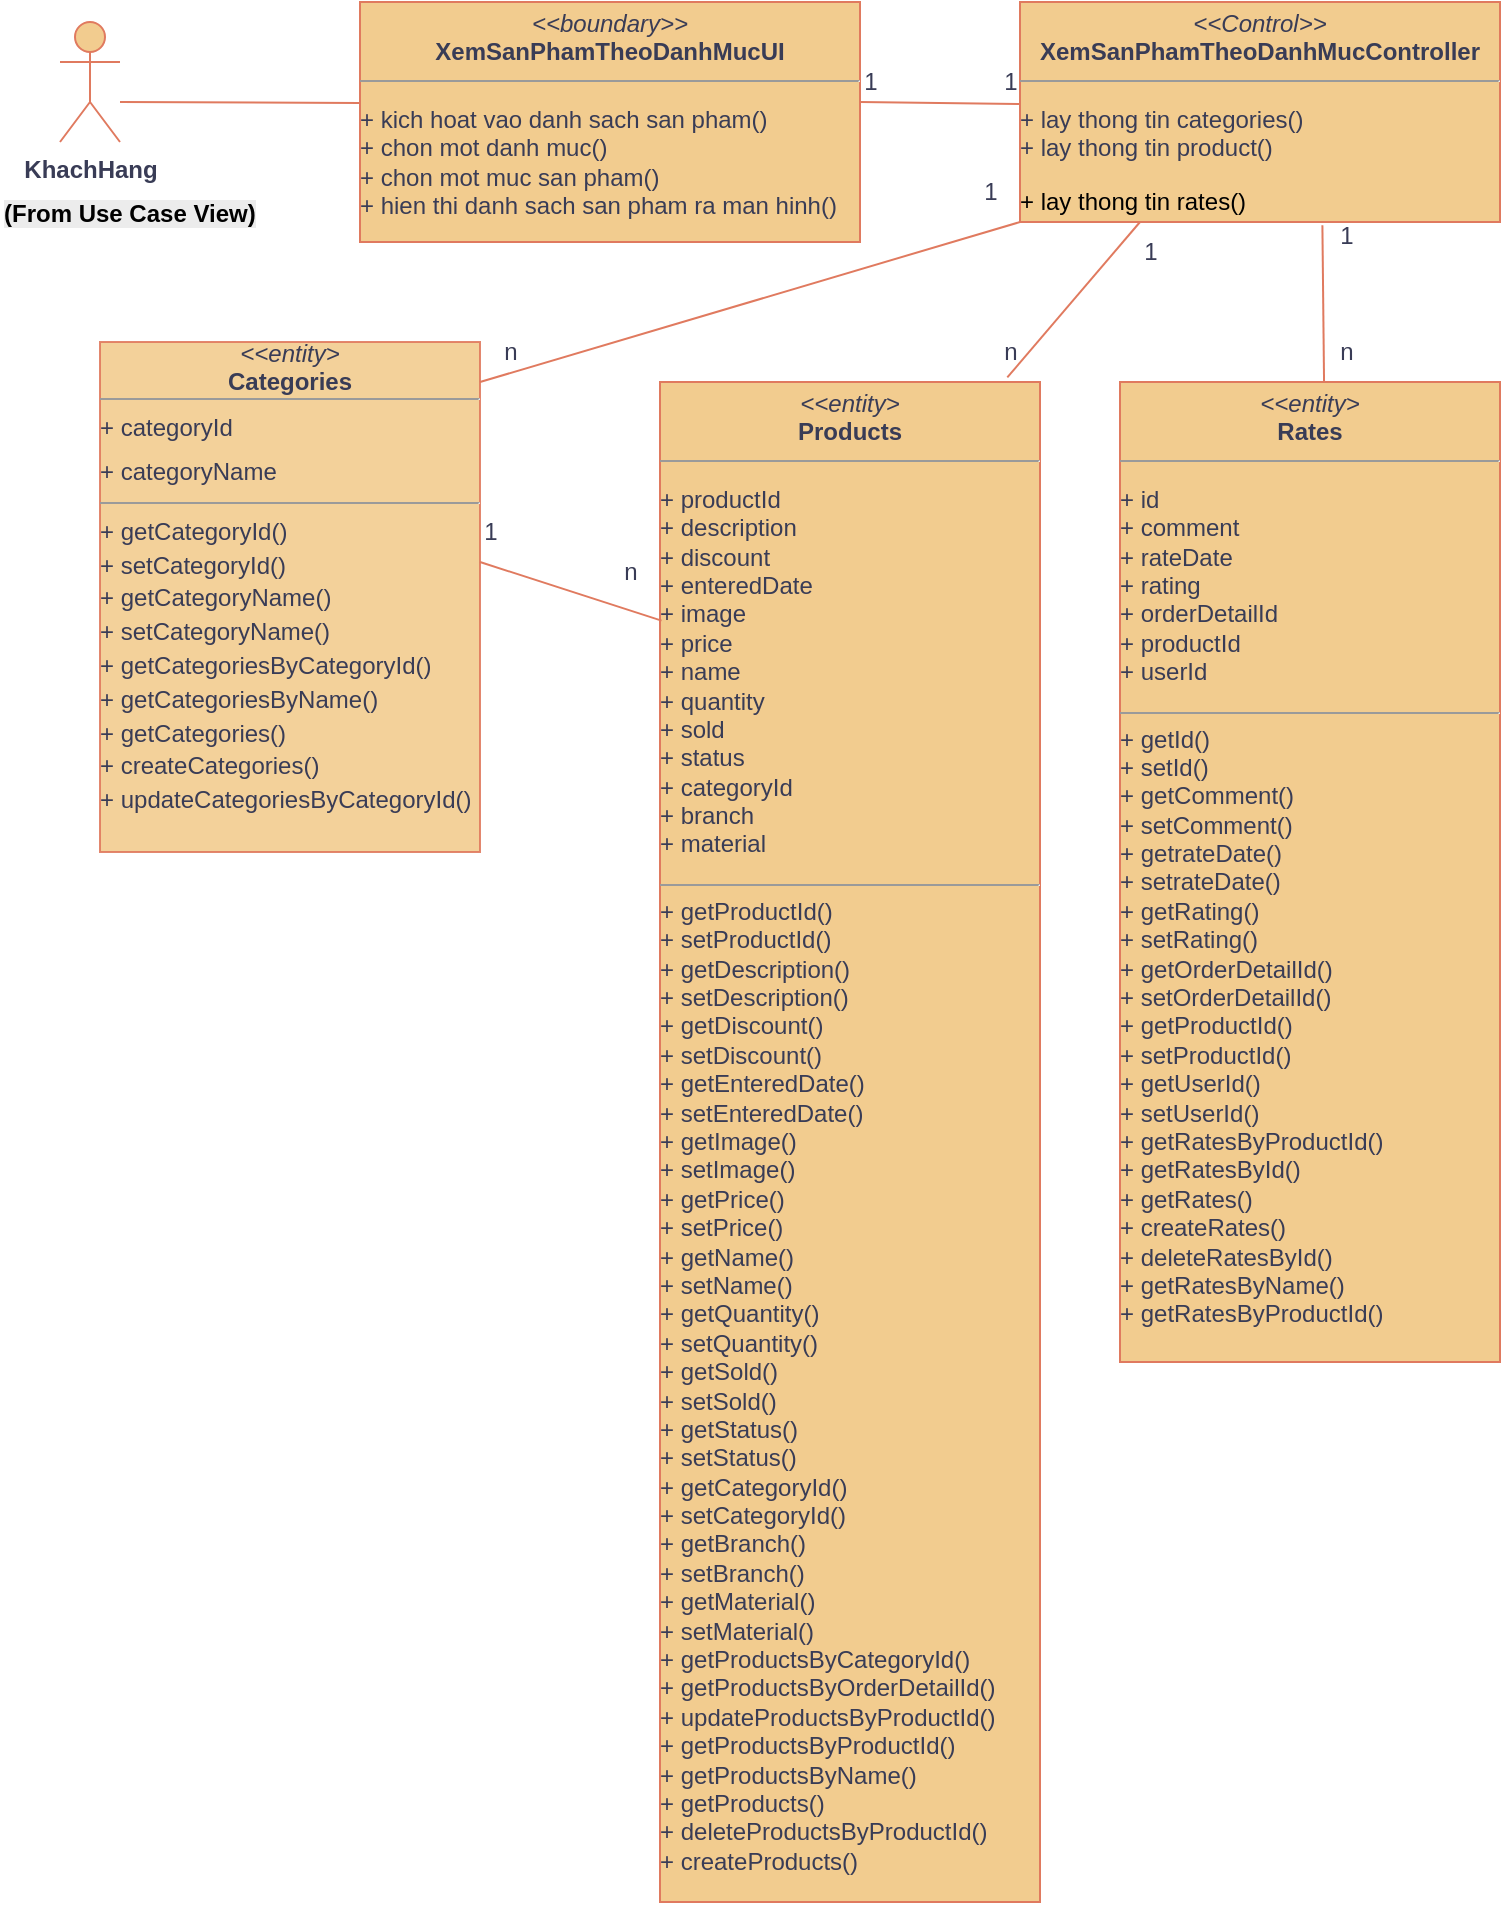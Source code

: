 <mxfile version="27.0.6">
  <diagram name="Trang-1" id="GRfqRgvz7mJt1qwM1VRm">
    <mxGraphModel grid="1" page="1" gridSize="10" guides="1" tooltips="1" connect="1" arrows="1" fold="1" pageScale="1" pageWidth="827" pageHeight="1169" math="0" shadow="0">
      <root>
        <mxCell id="0" />
        <mxCell id="1" parent="0" />
        <mxCell id="TdYVLYrXVmKwltu7bkAd-2" value="&lt;p style=&quot;margin:0px;margin-top:4px;text-align:center;&quot;&gt;&lt;i&gt;&amp;lt;&amp;lt;boundary&amp;gt;&amp;gt;&lt;/i&gt;&lt;br&gt;&lt;b&gt;XemSanPhamTheoDanhMucUI&lt;/b&gt;&lt;/p&gt;&lt;hr size=&quot;1&quot;&gt;&lt;p style=&quot;white-space: pre-wrap;&quot; dir=&quot;auto&quot;&gt;+ kich hoat vao danh sach san pham()&lt;br/&gt;+ chon mot danh muc()&lt;br/&gt;+ chon mot muc san pham()&lt;br/&gt;+ hien thi danh sach san pham ra man hinh()&lt;/p&gt;&lt;p style=&quot;white-space: pre-wrap;&quot; dir=&quot;auto&quot;&gt;&lt;br&gt;&lt;/p&gt;&lt;p style=&quot;white-space: pre-wrap;&quot; dir=&quot;auto&quot;&gt;&lt;br&gt;&lt;/p&gt;&lt;p style=&quot;margin:0px;margin-left:4px;&quot;&gt;&lt;br&gt;&lt;/p&gt;" style="verticalAlign=top;align=left;overflow=fill;fontSize=12;fontFamily=Helvetica;html=1;rounded=0;shadow=0;comic=0;labelBackgroundColor=none;strokeWidth=1;fillColor=#F2CC8F;strokeColor=#E07A5F;fontColor=#393C56;" vertex="1" parent="1">
          <mxGeometry x="180" y="160" width="250" height="120" as="geometry" />
        </mxCell>
        <mxCell id="TdYVLYrXVmKwltu7bkAd-3" value="&lt;p style=&quot;margin:0px;margin-top:4px;text-align:center;&quot;&gt;&lt;i&gt;&amp;lt;&amp;lt;entity&amp;gt;&lt;/i&gt;&lt;br&gt;&lt;b&gt;Rates&lt;/b&gt;&lt;/p&gt;&lt;hr size=&quot;1&quot;&gt;&lt;p style=&quot;&quot; dir=&quot;auto&quot;&gt;&lt;span style=&quot;white-space: pre-wrap;&quot;&gt;+ id  &lt;br/&gt;+ comment  &lt;br/&gt;+ rateDate  &lt;br/&gt;+ rating  &lt;br/&gt;+ orderDetailId  &lt;br/&gt;+ productId  &lt;br/&gt;+ userId  &lt;/span&gt;&lt;/p&gt;&lt;hr size=&quot;1&quot;&gt;&lt;div&gt;+ getId()&amp;nbsp;&amp;nbsp;&lt;/div&gt;&lt;div&gt;+ setId()&amp;nbsp;&amp;nbsp;&lt;/div&gt;&lt;div&gt;+ getComment()&amp;nbsp;&amp;nbsp;&lt;/div&gt;&lt;div&gt;+ setComment()&amp;nbsp;&amp;nbsp;&lt;/div&gt;&lt;div&gt;+ getrateDate()&amp;nbsp;&amp;nbsp;&lt;/div&gt;&lt;div&gt;+ setrateDate()&amp;nbsp;&amp;nbsp;&lt;/div&gt;&lt;div&gt;+ getRating()&amp;nbsp;&amp;nbsp;&lt;/div&gt;&lt;div&gt;+ setRating()&amp;nbsp;&amp;nbsp;&lt;/div&gt;&lt;div&gt;+ getOrderDetailId()&amp;nbsp;&amp;nbsp;&lt;/div&gt;&lt;div&gt;+ setOrderDetailId()&amp;nbsp;&amp;nbsp;&lt;/div&gt;&lt;div&gt;+ getProductId()&amp;nbsp;&amp;nbsp;&lt;/div&gt;&lt;div&gt;+ setProductId()&amp;nbsp;&amp;nbsp;&lt;/div&gt;&lt;div&gt;+ getUserId()&amp;nbsp;&amp;nbsp;&lt;/div&gt;&lt;div&gt;+ setUserId()&amp;nbsp;&amp;nbsp;&lt;/div&gt;&lt;div&gt;+ getRatesByProductId()&amp;nbsp;&amp;nbsp;&lt;/div&gt;&lt;div&gt;+ getRatesById()&amp;nbsp;&amp;nbsp;&lt;/div&gt;&lt;div&gt;+ getRates()&amp;nbsp;&amp;nbsp;&lt;/div&gt;&lt;div&gt;+ createRates()&amp;nbsp;&amp;nbsp;&lt;/div&gt;&lt;div&gt;+ deleteRatesById()&amp;nbsp;&amp;nbsp;&lt;/div&gt;&lt;div&gt;+ getRatesByName()&amp;nbsp;&amp;nbsp;&lt;/div&gt;&lt;div&gt;+ getRatesByProductId()&lt;/div&gt;&lt;div&gt;&lt;br&gt;&lt;p style=&quot;white-space: pre-wrap;&quot; dir=&quot;auto&quot;&gt;&lt;br&gt;&lt;/p&gt;&lt;/div&gt;" style="verticalAlign=top;align=left;overflow=fill;fontSize=12;fontFamily=Helvetica;html=1;rounded=0;shadow=0;comic=0;labelBackgroundColor=none;strokeWidth=1;fillColor=#F2CC8F;strokeColor=#E07A5F;fontColor=#393C56;" vertex="1" parent="1">
          <mxGeometry x="560" y="350" width="190" height="490" as="geometry" />
        </mxCell>
        <mxCell id="TdYVLYrXVmKwltu7bkAd-4" value="&lt;p style=&quot;margin:0px;margin-top:4px;text-align:center;&quot;&gt;&lt;i&gt;&amp;lt;&amp;lt;Control&amp;gt;&amp;gt;&lt;/i&gt;&lt;br&gt;&lt;b&gt;XemSanPhamTheoDanhMucController&lt;/b&gt;&lt;/p&gt;&lt;hr size=&quot;1&quot;&gt;&lt;p style=&quot;white-space: pre-wrap;&quot; dir=&quot;auto&quot;&gt;+ lay thong tin categories()&lt;br&gt;+ lay thong tin product()&lt;/p&gt;&lt;p style=&quot;white-space: pre-wrap;&quot; dir=&quot;auto&quot;&gt;&lt;span style=&quot;background-color: transparent; color: light-dark(rgb(0, 0, 0), rgb(255, 255, 255));&quot;&gt;+ lay thong tin rates()&lt;/span&gt;&lt;/p&gt;&lt;p style=&quot;white-space: pre-wrap;&quot; dir=&quot;auto&quot;&gt;&lt;br&gt;&lt;/p&gt;&lt;p style=&quot;margin:0px;margin-left:4px;&quot;&gt;&lt;br&gt;&lt;/p&gt;" style="verticalAlign=top;align=left;overflow=fill;fontSize=12;fontFamily=Helvetica;html=1;rounded=0;shadow=0;comic=0;labelBackgroundColor=none;strokeWidth=1;fillColor=#F2CC8F;strokeColor=#E07A5F;fontColor=#393C56;" vertex="1" parent="1">
          <mxGeometry x="510" y="160" width="240" height="110" as="geometry" />
        </mxCell>
        <mxCell id="TdYVLYrXVmKwltu7bkAd-5" value="&lt;b&gt;KhachHang&lt;/b&gt;" style="shape=umlActor;verticalLabelPosition=bottom;verticalAlign=top;html=1;outlineConnect=0;textShadow=0;labelBorderColor=none;labelBackgroundColor=none;fillColor=#F2CC8F;strokeColor=#E07A5F;fontColor=#393C56;" vertex="1" parent="1">
          <mxGeometry x="30" y="170" width="30" height="60" as="geometry" />
        </mxCell>
        <mxCell id="TdYVLYrXVmKwltu7bkAd-6" value="" style="endArrow=none;html=1;rounded=0;labelBackgroundColor=none;fontColor=default;strokeColor=#E07A5F;" edge="1" parent="1">
          <mxGeometry relative="1" as="geometry">
            <mxPoint x="60" y="210" as="sourcePoint" />
            <mxPoint x="180" y="210.5" as="targetPoint" />
          </mxGeometry>
        </mxCell>
        <mxCell id="TdYVLYrXVmKwltu7bkAd-7" value="" style="endArrow=none;html=1;rounded=0;labelBackgroundColor=none;fontColor=default;strokeColor=#E07A5F;" edge="1" parent="1">
          <mxGeometry relative="1" as="geometry">
            <mxPoint x="430" y="210" as="sourcePoint" />
            <mxPoint x="510" y="211" as="targetPoint" />
          </mxGeometry>
        </mxCell>
        <mxCell id="TdYVLYrXVmKwltu7bkAd-8" value="1" style="text;html=1;align=center;verticalAlign=middle;resizable=0;points=[];autosize=1;strokeColor=none;fillColor=none;labelBackgroundColor=none;fontColor=#393C56;" vertex="1" parent="1">
          <mxGeometry x="420" y="185" width="30" height="30" as="geometry" />
        </mxCell>
        <mxCell id="TdYVLYrXVmKwltu7bkAd-9" value="1" style="text;html=1;align=center;verticalAlign=middle;resizable=0;points=[];autosize=1;strokeColor=none;fillColor=none;labelBackgroundColor=none;fontColor=#393C56;" vertex="1" parent="1">
          <mxGeometry x="490" y="185" width="30" height="30" as="geometry" />
        </mxCell>
        <mxCell id="TdYVLYrXVmKwltu7bkAd-10" value="" style="endArrow=none;html=1;rounded=0;entryX=0.537;entryY=0.001;entryDx=0;entryDy=0;entryPerimeter=0;exitX=0.63;exitY=1.015;exitDx=0;exitDy=0;exitPerimeter=0;labelBackgroundColor=none;fontColor=default;strokeColor=#E07A5F;" edge="1" parent="1" source="TdYVLYrXVmKwltu7bkAd-4" target="TdYVLYrXVmKwltu7bkAd-3">
          <mxGeometry relative="1" as="geometry">
            <mxPoint x="662" y="280" as="sourcePoint" />
            <mxPoint x="670" y="263.5" as="targetPoint" />
          </mxGeometry>
        </mxCell>
        <mxCell id="TdYVLYrXVmKwltu7bkAd-11" value="1" style="text;html=1;align=center;verticalAlign=middle;resizable=0;points=[];autosize=1;strokeColor=none;fillColor=none;labelBackgroundColor=none;fontColor=#393C56;" vertex="1" parent="1">
          <mxGeometry x="658" y="262" width="30" height="30" as="geometry" />
        </mxCell>
        <mxCell id="TdYVLYrXVmKwltu7bkAd-12" value="n" style="text;html=1;align=center;verticalAlign=middle;resizable=0;points=[];autosize=1;strokeColor=none;fillColor=none;labelBackgroundColor=none;fontColor=#393C56;" vertex="1" parent="1">
          <mxGeometry x="658" y="320" width="30" height="30" as="geometry" />
        </mxCell>
        <mxCell id="TdYVLYrXVmKwltu7bkAd-15" value="&lt;p style=&quot;margin:0px;margin-top:4px;text-align:center;&quot;&gt;&lt;i&gt;&amp;lt;&amp;lt;entity&amp;gt;&lt;/i&gt;&lt;br&gt;&lt;b&gt;Products&lt;/b&gt;&lt;/p&gt;&lt;hr size=&quot;1&quot;&gt;&lt;p style=&quot;white-space: pre-wrap;&quot; dir=&quot;auto&quot;&gt;+ productId  &lt;br&gt;+ description  &lt;br&gt;+ discount  &lt;br&gt;+ enteredDate  &lt;br&gt;+ image  &lt;br&gt;+ price  &lt;br&gt;+ name  &lt;br&gt;+ quantity  &lt;br&gt;+ sold  &lt;br&gt;+ status  &lt;br&gt;+ categoryId  &lt;br&gt;+ branch  &lt;br&gt;+ material&lt;span style=&quot;white-space: nowrap;&quot;&gt;&amp;nbsp;&amp;nbsp;&lt;/span&gt;&lt;/p&gt;&lt;hr size=&quot;1&quot;&gt;&lt;div&gt;+ getProductId()&amp;nbsp;&amp;nbsp;&lt;/div&gt;&lt;div&gt;+ setProductId()&amp;nbsp;&amp;nbsp;&lt;/div&gt;&lt;div&gt;+ getDescription()&amp;nbsp;&amp;nbsp;&lt;/div&gt;&lt;div&gt;+ setDescription()&amp;nbsp;&amp;nbsp;&lt;/div&gt;&lt;div&gt;+ getDiscount()&amp;nbsp;&amp;nbsp;&lt;/div&gt;&lt;div&gt;+ setDiscount()&amp;nbsp;&amp;nbsp;&lt;/div&gt;&lt;div&gt;+ getEnteredDate()&amp;nbsp;&amp;nbsp;&lt;/div&gt;&lt;div&gt;+ setEnteredDate()&amp;nbsp;&amp;nbsp;&lt;/div&gt;&lt;div&gt;+ getImage()&amp;nbsp;&amp;nbsp;&lt;/div&gt;&lt;div&gt;+ setImage()&amp;nbsp;&amp;nbsp;&lt;/div&gt;&lt;div&gt;+ getPrice()&amp;nbsp;&amp;nbsp;&lt;/div&gt;&lt;div&gt;+ setPrice()&amp;nbsp;&amp;nbsp;&lt;/div&gt;&lt;div&gt;+ getName()&amp;nbsp;&amp;nbsp;&lt;/div&gt;&lt;div&gt;+ setName()&amp;nbsp;&amp;nbsp;&lt;/div&gt;&lt;div&gt;+ getQuantity()&amp;nbsp;&amp;nbsp;&lt;/div&gt;&lt;div&gt;+ setQuantity()&amp;nbsp;&amp;nbsp;&lt;/div&gt;&lt;div&gt;+ getSold()&amp;nbsp;&amp;nbsp;&lt;/div&gt;&lt;div&gt;+ setSold()&amp;nbsp;&amp;nbsp;&lt;/div&gt;&lt;div&gt;+ getStatus()&amp;nbsp;&amp;nbsp;&lt;/div&gt;&lt;div&gt;+ setStatus()&amp;nbsp;&amp;nbsp;&lt;/div&gt;&lt;div&gt;+ getCategoryId()&amp;nbsp;&amp;nbsp;&lt;/div&gt;&lt;div&gt;+ setCategoryId()&amp;nbsp;&amp;nbsp;&lt;/div&gt;&lt;div&gt;+ getBranch()&amp;nbsp;&amp;nbsp;&lt;/div&gt;&lt;div&gt;+ setBranch()&amp;nbsp;&amp;nbsp;&lt;/div&gt;&lt;div&gt;+ getMaterial()&amp;nbsp;&amp;nbsp;&lt;/div&gt;&lt;div&gt;+ setMaterial()&amp;nbsp;&amp;nbsp;&lt;/div&gt;&lt;div&gt;+ getProductsByCategoryId()&amp;nbsp;&amp;nbsp;&lt;/div&gt;&lt;div&gt;+ getProductsByOrderDetailId()&amp;nbsp;&amp;nbsp;&lt;/div&gt;&lt;div&gt;+ updateProductsByProductId()&amp;nbsp;&amp;nbsp;&lt;/div&gt;&lt;div&gt;+ getProductsByProductId()&amp;nbsp;&amp;nbsp;&lt;/div&gt;&lt;div&gt;+ getProductsByName()&amp;nbsp;&amp;nbsp;&lt;/div&gt;&lt;div&gt;+ getProducts()&amp;nbsp;&amp;nbsp;&lt;/div&gt;&lt;div&gt;+ deleteProductsByProductId()&amp;nbsp;&amp;nbsp;&lt;/div&gt;&lt;div&gt;+ createProducts()&amp;nbsp;&amp;nbsp;&lt;/div&gt;" style="verticalAlign=top;align=left;overflow=fill;fontSize=12;fontFamily=Helvetica;html=1;rounded=0;shadow=0;comic=0;labelBackgroundColor=none;strokeWidth=1;fillColor=#F2CC8F;strokeColor=#E07A5F;fontColor=#393C56;" vertex="1" parent="1">
          <mxGeometry x="330" y="350" width="190" height="760" as="geometry" />
        </mxCell>
        <mxCell id="TdYVLYrXVmKwltu7bkAd-16" value="&lt;div style=&quot;line-height: 40%;&quot;&gt;&lt;p style=&quot;margin:0px;margin-top:4px;text-align:center;&quot;&gt;&lt;i&gt;&amp;lt;&amp;lt;entity&amp;gt;&lt;/i&gt;&lt;/p&gt;&lt;p style=&quot;margin:0px;margin-top:4px;text-align:center;&quot;&gt;&lt;i&gt;&lt;br&gt;&lt;/i&gt;&lt;b&gt;Categories&lt;/b&gt;&lt;/p&gt;&lt;hr size=&quot;1&quot;&gt;&lt;p style=&quot;white-space: pre-wrap;&quot; dir=&quot;auto&quot;&gt;+ categoryId&lt;/p&gt;&lt;p style=&quot;white-space: pre-wrap;&quot; dir=&quot;auto&quot;&gt;&lt;br&gt;+ categoryName&lt;/p&gt;&lt;hr size=&quot;1&quot;&gt;&lt;p data-pm-slice=&quot;1 1 []&quot;&gt;+ getCategoryId()&lt;br&gt;&lt;/p&gt;&lt;p&gt;+ setCategoryId()&lt;br&gt;&lt;/p&gt;&lt;p&gt;+ getCategoryName()&lt;br&gt;&lt;/p&gt;&lt;p&gt;+ setCategoryName()&lt;br&gt;&lt;/p&gt;&lt;p&gt;+ getCategoriesByCategoryId()&lt;br&gt;&lt;/p&gt;&lt;p&gt;+ getCategoriesByName()&lt;br&gt;&lt;/p&gt;&lt;p&gt;+ getCategories()&lt;/p&gt;&lt;p&gt;+ createCategories()&lt;/p&gt;&lt;p&gt;+ updateCategoriesByCategoryId()&lt;/p&gt;&lt;/div&gt;" style="verticalAlign=top;align=left;overflow=fill;fontSize=12;fontFamily=Helvetica;html=1;rounded=0;shadow=0;comic=0;labelBackgroundColor=none;strokeWidth=1;opacity=90;fillColor=#F2CC8F;strokeColor=#E07A5F;fontColor=#393C56;" vertex="1" parent="1">
          <mxGeometry x="50" y="330" width="190" height="255" as="geometry" />
        </mxCell>
        <mxCell id="TdYVLYrXVmKwltu7bkAd-18" value="" style="endArrow=none;html=1;rounded=0;labelBackgroundColor=none;fontColor=default;entryX=0.004;entryY=0.157;entryDx=0;entryDy=0;entryPerimeter=0;strokeColor=#E07A5F;" edge="1" parent="1" target="TdYVLYrXVmKwltu7bkAd-15">
          <mxGeometry relative="1" as="geometry">
            <mxPoint x="240" y="440" as="sourcePoint" />
            <mxPoint x="360" y="440.5" as="targetPoint" />
          </mxGeometry>
        </mxCell>
        <mxCell id="TdYVLYrXVmKwltu7bkAd-19" value="n" style="text;html=1;align=center;verticalAlign=middle;resizable=0;points=[];autosize=1;strokeColor=none;fillColor=none;labelBackgroundColor=none;fontColor=#393C56;" vertex="1" parent="1">
          <mxGeometry x="300" y="430" width="30" height="30" as="geometry" />
        </mxCell>
        <mxCell id="TdYVLYrXVmKwltu7bkAd-20" value="1" style="text;html=1;align=center;verticalAlign=middle;resizable=0;points=[];autosize=1;strokeColor=none;fillColor=none;labelBackgroundColor=none;fontColor=#393C56;" vertex="1" parent="1">
          <mxGeometry x="230" y="410" width="30" height="30" as="geometry" />
        </mxCell>
        <mxCell id="TdYVLYrXVmKwltu7bkAd-21" value="" style="endArrow=none;html=1;rounded=0;labelBackgroundColor=none;fontColor=default;entryX=0;entryY=1;entryDx=0;entryDy=0;strokeColor=#E07A5F;" edge="1" parent="1" target="TdYVLYrXVmKwltu7bkAd-4">
          <mxGeometry relative="1" as="geometry">
            <mxPoint x="240" y="350" as="sourcePoint" />
            <mxPoint x="360" y="350.5" as="targetPoint" />
          </mxGeometry>
        </mxCell>
        <mxCell id="TdYVLYrXVmKwltu7bkAd-22" value="1" style="text;html=1;align=center;verticalAlign=middle;resizable=0;points=[];autosize=1;strokeColor=none;fillColor=none;labelBackgroundColor=none;fontColor=#393C56;" vertex="1" parent="1">
          <mxGeometry x="480" y="240" width="30" height="30" as="geometry" />
        </mxCell>
        <mxCell id="TdYVLYrXVmKwltu7bkAd-23" value="n" style="text;html=1;align=center;verticalAlign=middle;resizable=0;points=[];autosize=1;strokeColor=none;fillColor=none;labelBackgroundColor=none;fontColor=#393C56;" vertex="1" parent="1">
          <mxGeometry x="240" y="320" width="30" height="30" as="geometry" />
        </mxCell>
        <mxCell id="TdYVLYrXVmKwltu7bkAd-25" value="" style="endArrow=none;html=1;rounded=0;labelBackgroundColor=none;fontColor=default;entryX=0.914;entryY=-0.003;entryDx=0;entryDy=0;entryPerimeter=0;exitX=0.25;exitY=1;exitDx=0;exitDy=0;strokeColor=#E07A5F;" edge="1" parent="1" source="TdYVLYrXVmKwltu7bkAd-4" target="TdYVLYrXVmKwltu7bkAd-15">
          <mxGeometry relative="1" as="geometry">
            <mxPoint x="537" y="270" as="sourcePoint" />
            <mxPoint x="640" y="300.5" as="targetPoint" />
          </mxGeometry>
        </mxCell>
        <mxCell id="TdYVLYrXVmKwltu7bkAd-26" value="1" style="text;html=1;align=center;verticalAlign=middle;resizable=0;points=[];autosize=1;strokeColor=none;fillColor=none;labelBackgroundColor=none;fontColor=#393C56;" vertex="1" parent="1">
          <mxGeometry x="560" y="270" width="30" height="30" as="geometry" />
        </mxCell>
        <mxCell id="TdYVLYrXVmKwltu7bkAd-27" value="n" style="text;html=1;align=center;verticalAlign=middle;resizable=0;points=[];autosize=1;strokeColor=none;fillColor=none;labelBackgroundColor=none;fontColor=#393C56;" vertex="1" parent="1">
          <mxGeometry x="490" y="320" width="30" height="30" as="geometry" />
        </mxCell>
        <mxCell id="TdYVLYrXVmKwltu7bkAd-28" value="&lt;b style=&quot;forced-color-adjust: none; color: rgb(0, 0, 0); font-family: Helvetica; font-size: 12px; font-style: normal; font-variant-ligatures: normal; font-variant-caps: normal; letter-spacing: normal; orphans: 2; text-align: center; text-indent: 0px; text-transform: none; widows: 2; word-spacing: 0px; -webkit-text-stroke-width: 0px; white-space: nowrap; background-color: rgb(236, 236, 236); text-decoration-thickness: initial; text-decoration-style: initial; text-decoration-color: initial;&quot;&gt;(From Use Case View)&lt;/b&gt;" style="text;whiteSpace=wrap;html=1;labelBackgroundColor=none;fontColor=#393C56;" vertex="1" parent="1">
          <mxGeometry y="252" width="160" height="40" as="geometry" />
        </mxCell>
      </root>
    </mxGraphModel>
  </diagram>
</mxfile>
